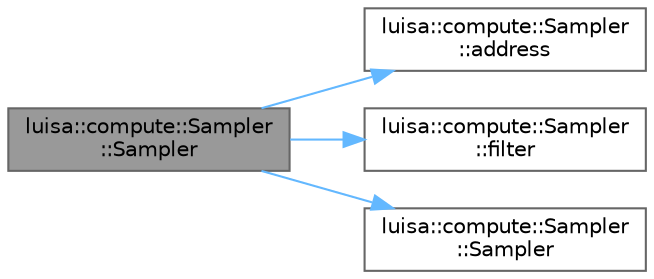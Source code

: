 digraph "luisa::compute::Sampler::Sampler"
{
 // LATEX_PDF_SIZE
  bgcolor="transparent";
  edge [fontname=Helvetica,fontsize=10,labelfontname=Helvetica,labelfontsize=10];
  node [fontname=Helvetica,fontsize=10,shape=box,height=0.2,width=0.4];
  rankdir="LR";
  Node1 [id="Node000001",label="luisa::compute::Sampler\l::Sampler",height=0.2,width=0.4,color="gray40", fillcolor="grey60", style="filled", fontcolor="black",tooltip=" "];
  Node1 -> Node2 [id="edge1_Node000001_Node000002",color="steelblue1",style="solid",tooltip=" "];
  Node2 [id="Node000002",label="luisa::compute::Sampler\l::address",height=0.2,width=0.4,color="grey40", fillcolor="white", style="filled",URL="$classluisa_1_1compute_1_1_sampler.html#a1bb548ff6383cb2d5cf4e6776376b0f1",tooltip=" "];
  Node1 -> Node3 [id="edge2_Node000001_Node000003",color="steelblue1",style="solid",tooltip=" "];
  Node3 [id="Node000003",label="luisa::compute::Sampler\l::filter",height=0.2,width=0.4,color="grey40", fillcolor="white", style="filled",URL="$classluisa_1_1compute_1_1_sampler.html#a722a425b07f56df4be7ecd947c582233",tooltip=" "];
  Node1 -> Node4 [id="edge3_Node000001_Node000004",color="steelblue1",style="solid",tooltip=" "];
  Node4 [id="Node000004",label="luisa::compute::Sampler\l::Sampler",height=0.2,width=0.4,color="grey40", fillcolor="white", style="filled",URL="$classluisa_1_1compute_1_1_sampler.html#aaedee6c7da0299f6876fed15afa09b12",tooltip=" "];
}
